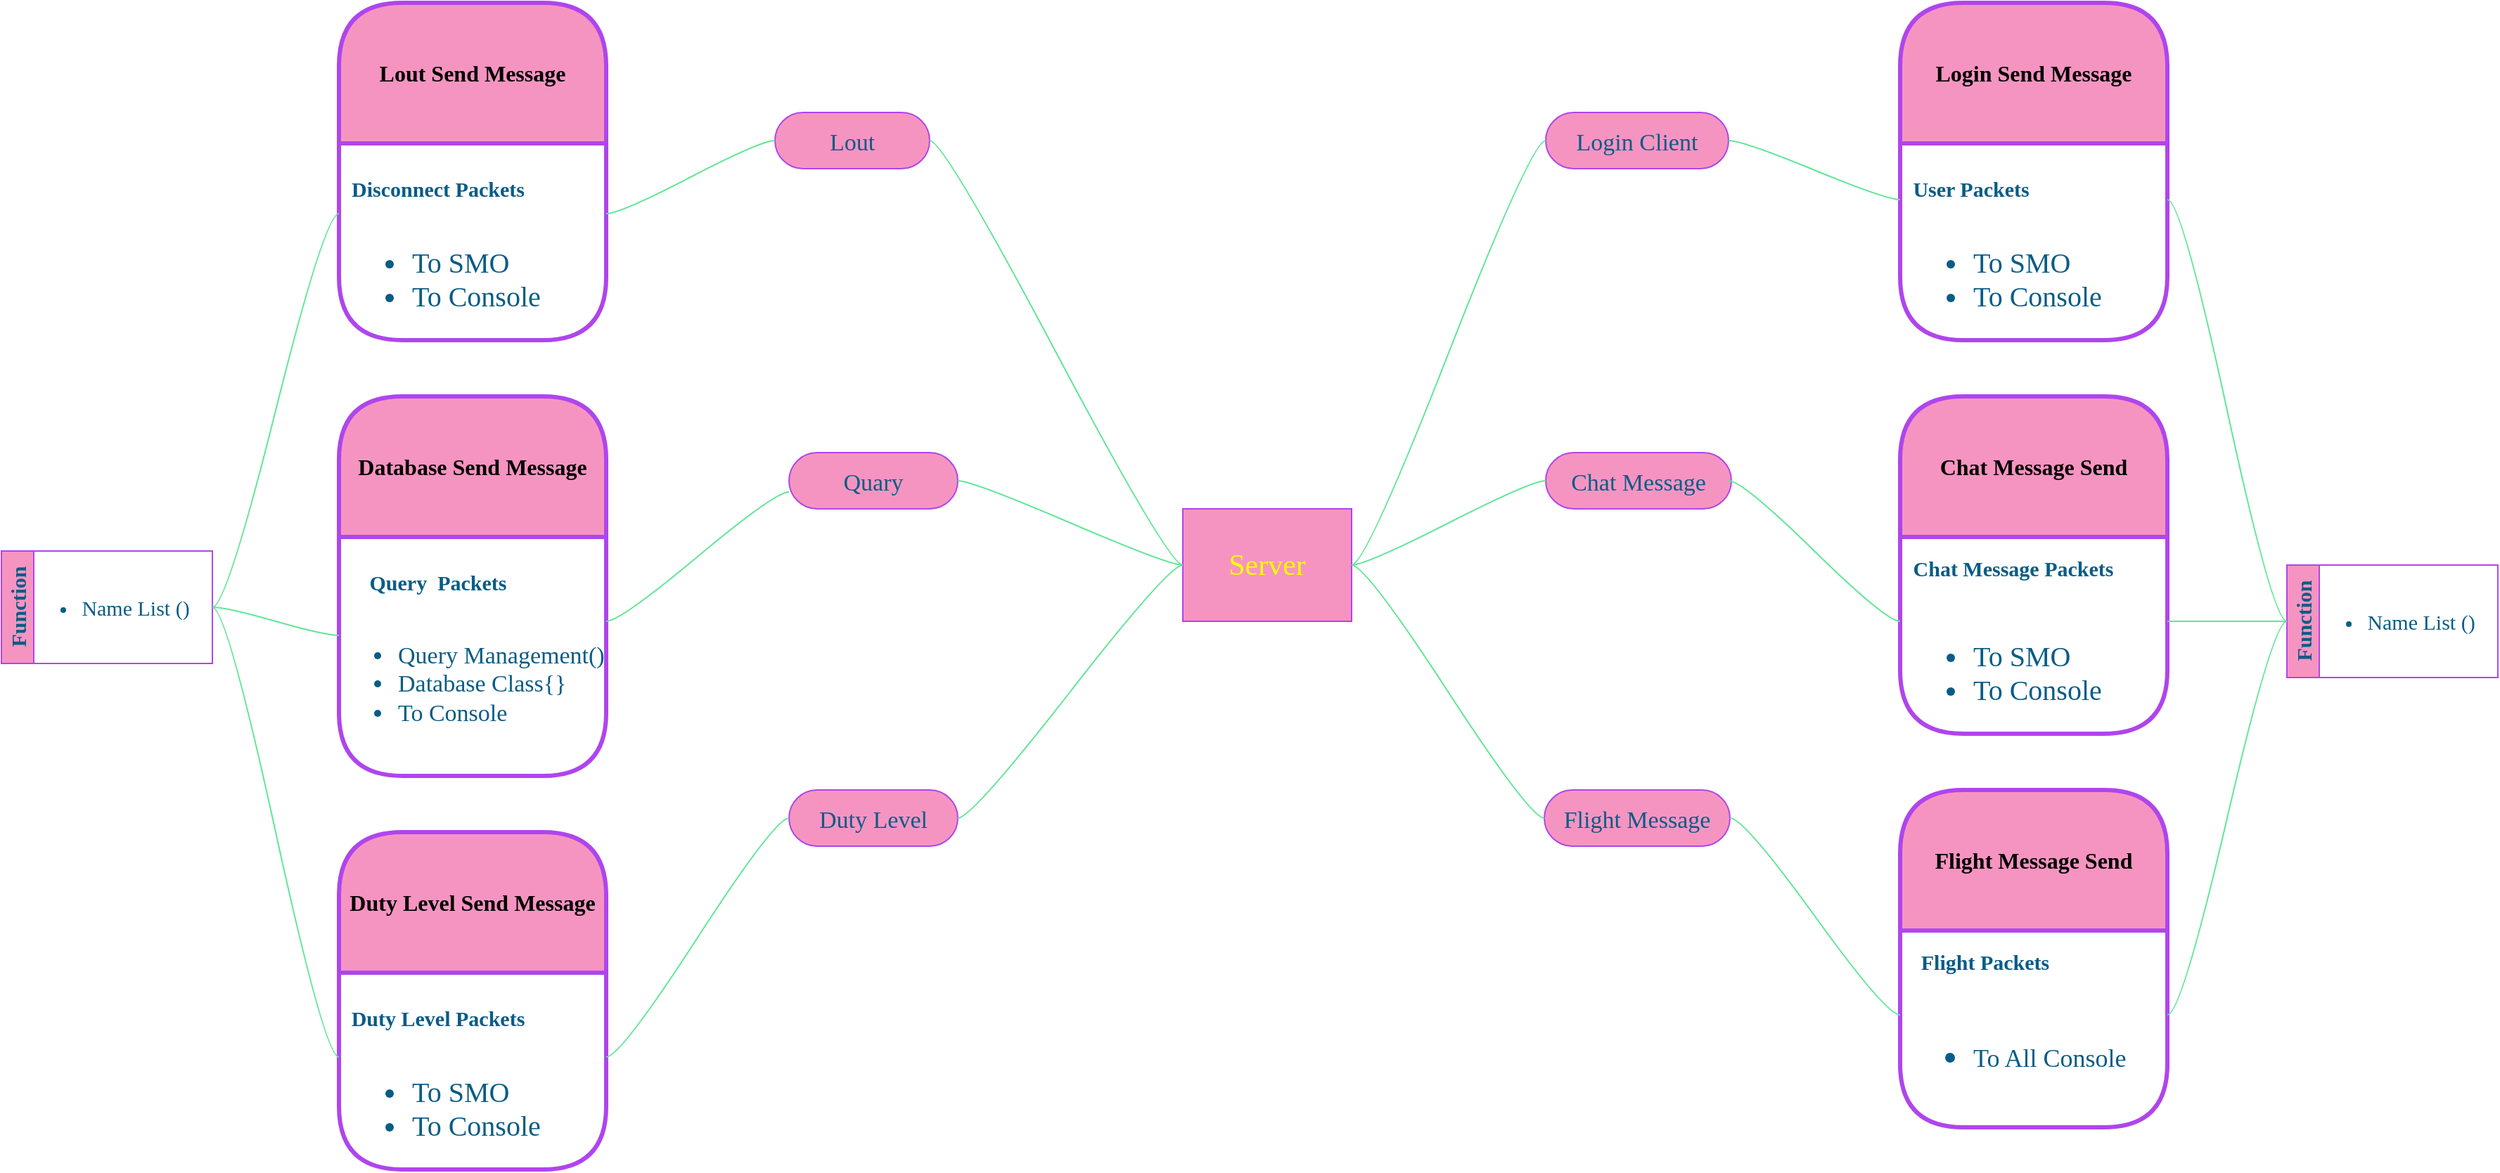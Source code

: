 <mxfile version="21.1.0" type="github">
  <diagram name="Page-1" id="bAOEKJxd3ny5SrGRP7Mj">
    <mxGraphModel dx="2643" dy="1004" grid="1" gridSize="10" guides="1" tooltips="1" connect="1" arrows="1" fold="1" page="1" pageScale="1" pageWidth="850" pageHeight="1100" math="0" shadow="0">
      <root>
        <mxCell id="0" />
        <mxCell id="1" parent="0" />
        <mxCell id="bKUGKawzWNfGjyrWsH9--1" value="&lt;font color=&quot;#ffff00&quot; style=&quot;font-size: 21px;&quot; face=&quot;Times New Roman&quot;&gt;Server&lt;/font&gt;" style="rounded=0;whiteSpace=wrap;html=1;fillColor=#F694C1;fontColor=#095C86;strokeColor=#AF45ED;labelBackgroundColor=none;" parent="1" vertex="1">
          <mxGeometry x="610" y="490" width="120" height="80" as="geometry" />
        </mxCell>
        <mxCell id="mgmhyLu-sJYLk8bGwXBp-1" value="&lt;span style=&quot;font-size: 17px;&quot;&gt;Login Client&lt;/span&gt;" style="whiteSpace=wrap;html=1;rounded=1;arcSize=50;align=center;verticalAlign=middle;strokeWidth=1;autosize=1;spacing=4;treeFolding=1;treeMoving=1;newEdgeStyle={&quot;edgeStyle&quot;:&quot;entityRelationEdgeStyle&quot;,&quot;startArrow&quot;:&quot;none&quot;,&quot;endArrow&quot;:&quot;none&quot;,&quot;segment&quot;:10,&quot;curved&quot;:1};fontFamily=Times New Roman;fontSize=21;fontColor=#095C86;labelBackgroundColor=none;fillColor=#F694C1;strokeColor=#AF45ED;" parent="1" vertex="1">
          <mxGeometry x="868" y="208" width="130" height="40" as="geometry" />
        </mxCell>
        <mxCell id="mgmhyLu-sJYLk8bGwXBp-2" value="" style="edgeStyle=entityRelationEdgeStyle;startArrow=none;endArrow=none;segment=10;curved=1;rounded=0;fontFamily=Times New Roman;fontSize=21;fontColor=default;exitX=1;exitY=0.5;exitDx=0;exitDy=0;labelBackgroundColor=none;strokeColor=#60E696;" parent="1" source="bKUGKawzWNfGjyrWsH9--1" target="mgmhyLu-sJYLk8bGwXBp-1" edge="1">
          <mxGeometry relative="1" as="geometry">
            <mxPoint x="820" y="290" as="sourcePoint" />
          </mxGeometry>
        </mxCell>
        <mxCell id="mgmhyLu-sJYLk8bGwXBp-3" value="&lt;span style=&quot;font-size: 17px;&quot;&gt;Chat Message&lt;/span&gt;" style="whiteSpace=wrap;html=1;rounded=1;arcSize=50;align=center;verticalAlign=middle;strokeWidth=1;autosize=1;spacing=4;treeFolding=1;treeMoving=1;newEdgeStyle={&quot;edgeStyle&quot;:&quot;entityRelationEdgeStyle&quot;,&quot;startArrow&quot;:&quot;none&quot;,&quot;endArrow&quot;:&quot;none&quot;,&quot;segment&quot;:10,&quot;curved&quot;:1};fontFamily=Times New Roman;fontSize=21;fontColor=#095C86;labelBackgroundColor=none;fillColor=#F694C1;strokeColor=#AF45ED;" parent="1" vertex="1">
          <mxGeometry x="868" y="450" width="132" height="40" as="geometry" />
        </mxCell>
        <mxCell id="mgmhyLu-sJYLk8bGwXBp-4" value="" style="edgeStyle=entityRelationEdgeStyle;startArrow=none;endArrow=none;segment=10;curved=1;rounded=0;fontFamily=Times New Roman;fontSize=21;fontColor=default;exitX=1;exitY=0.5;exitDx=0;exitDy=0;entryX=0;entryY=0.5;entryDx=0;entryDy=0;labelBackgroundColor=none;strokeColor=#60E696;" parent="1" source="bKUGKawzWNfGjyrWsH9--1" target="mgmhyLu-sJYLk8bGwXBp-3" edge="1">
          <mxGeometry relative="1" as="geometry">
            <mxPoint x="740" y="540" as="sourcePoint" />
            <mxPoint x="878" y="238" as="targetPoint" />
          </mxGeometry>
        </mxCell>
        <mxCell id="mgmhyLu-sJYLk8bGwXBp-5" value="&lt;span style=&quot;font-size: 17px;&quot;&gt;Flight Message&lt;/span&gt;" style="whiteSpace=wrap;html=1;rounded=1;arcSize=50;align=center;verticalAlign=middle;strokeWidth=1;autosize=1;spacing=4;treeFolding=1;treeMoving=1;newEdgeStyle={&quot;edgeStyle&quot;:&quot;entityRelationEdgeStyle&quot;,&quot;startArrow&quot;:&quot;none&quot;,&quot;endArrow&quot;:&quot;none&quot;,&quot;segment&quot;:10,&quot;curved&quot;:1};fontFamily=Times New Roman;fontSize=21;fontColor=#095C86;labelBackgroundColor=none;fillColor=#F694C1;strokeColor=#AF45ED;" parent="1" vertex="1">
          <mxGeometry x="867" y="690" width="132" height="40" as="geometry" />
        </mxCell>
        <mxCell id="mgmhyLu-sJYLk8bGwXBp-6" value="" style="edgeStyle=entityRelationEdgeStyle;startArrow=none;endArrow=none;segment=10;curved=1;rounded=0;fontFamily=Times New Roman;fontSize=21;fontColor=default;exitX=1;exitY=0.5;exitDx=0;exitDy=0;entryX=0;entryY=0.5;entryDx=0;entryDy=0;labelBackgroundColor=none;strokeColor=#60E696;" parent="1" source="bKUGKawzWNfGjyrWsH9--1" target="mgmhyLu-sJYLk8bGwXBp-5" edge="1">
          <mxGeometry relative="1" as="geometry">
            <mxPoint x="721" y="650" as="sourcePoint" />
            <mxPoint x="859" y="510" as="targetPoint" />
          </mxGeometry>
        </mxCell>
        <mxCell id="mgmhyLu-sJYLk8bGwXBp-7" value="&lt;span style=&quot;font-size: 17px;&quot;&gt;Lout&lt;/span&gt;" style="whiteSpace=wrap;html=1;rounded=1;arcSize=50;align=center;verticalAlign=middle;strokeWidth=1;autosize=1;spacing=4;treeFolding=1;treeMoving=1;newEdgeStyle={&quot;edgeStyle&quot;:&quot;entityRelationEdgeStyle&quot;,&quot;startArrow&quot;:&quot;none&quot;,&quot;endArrow&quot;:&quot;none&quot;,&quot;segment&quot;:10,&quot;curved&quot;:1};fontFamily=Times New Roman;fontSize=21;fontColor=#095C86;labelBackgroundColor=none;fillColor=#F694C1;strokeColor=#AF45ED;" parent="1" vertex="1">
          <mxGeometry x="320" y="208" width="110" height="40" as="geometry" />
        </mxCell>
        <mxCell id="mgmhyLu-sJYLk8bGwXBp-9" value="" style="edgeStyle=entityRelationEdgeStyle;startArrow=none;endArrow=none;segment=10;curved=1;rounded=0;fontFamily=Times New Roman;fontSize=21;fontColor=default;exitX=0;exitY=0.5;exitDx=0;exitDy=0;entryX=1;entryY=0.5;entryDx=0;entryDy=0;labelBackgroundColor=none;strokeColor=#60E696;" parent="1" source="bKUGKawzWNfGjyrWsH9--1" target="mgmhyLu-sJYLk8bGwXBp-7" edge="1">
          <mxGeometry relative="1" as="geometry">
            <mxPoint x="356" y="622" as="sourcePoint" />
            <mxPoint x="494" y="320" as="targetPoint" />
          </mxGeometry>
        </mxCell>
        <mxCell id="mgmhyLu-sJYLk8bGwXBp-10" value="&lt;span style=&quot;font-size: 17px;&quot;&gt;Quary&lt;/span&gt;" style="whiteSpace=wrap;html=1;rounded=1;arcSize=50;align=center;verticalAlign=middle;strokeWidth=1;autosize=1;spacing=4;treeFolding=1;treeMoving=1;newEdgeStyle={&quot;edgeStyle&quot;:&quot;entityRelationEdgeStyle&quot;,&quot;startArrow&quot;:&quot;none&quot;,&quot;endArrow&quot;:&quot;none&quot;,&quot;segment&quot;:10,&quot;curved&quot;:1};fontFamily=Times New Roman;fontSize=21;fontColor=#095C86;labelBackgroundColor=none;fillColor=#F694C1;strokeColor=#AF45ED;" parent="1" vertex="1">
          <mxGeometry x="330" y="450" width="120" height="40" as="geometry" />
        </mxCell>
        <mxCell id="mgmhyLu-sJYLk8bGwXBp-14" value="" style="edgeStyle=entityRelationEdgeStyle;startArrow=none;endArrow=none;segment=10;curved=1;rounded=0;fontFamily=Times New Roman;fontSize=21;fontColor=default;exitX=1;exitY=0.5;exitDx=0;exitDy=0;entryX=0;entryY=0.5;entryDx=0;entryDy=0;labelBackgroundColor=none;strokeColor=#60E696;" parent="1" source="mgmhyLu-sJYLk8bGwXBp-10" target="bKUGKawzWNfGjyrWsH9--1" edge="1">
          <mxGeometry relative="1" as="geometry">
            <mxPoint x="435" y="390" as="sourcePoint" />
            <mxPoint x="573" y="370" as="targetPoint" />
          </mxGeometry>
        </mxCell>
        <mxCell id="mgmhyLu-sJYLk8bGwXBp-15" value="&lt;span style=&quot;font-size: 17px;&quot;&gt;Duty Level&lt;/span&gt;" style="whiteSpace=wrap;html=1;rounded=1;arcSize=50;align=center;verticalAlign=middle;strokeWidth=1;autosize=1;spacing=4;treeFolding=1;treeMoving=1;newEdgeStyle={&quot;edgeStyle&quot;:&quot;entityRelationEdgeStyle&quot;,&quot;startArrow&quot;:&quot;none&quot;,&quot;endArrow&quot;:&quot;none&quot;,&quot;segment&quot;:10,&quot;curved&quot;:1};fontFamily=Times New Roman;fontSize=21;fontColor=#095C86;labelBackgroundColor=none;fillColor=#F694C1;strokeColor=#AF45ED;" parent="1" vertex="1">
          <mxGeometry x="330" y="690" width="120" height="40" as="geometry" />
        </mxCell>
        <mxCell id="mgmhyLu-sJYLk8bGwXBp-16" value="" style="edgeStyle=entityRelationEdgeStyle;startArrow=none;endArrow=none;segment=10;curved=1;rounded=0;fontFamily=Times New Roman;fontSize=21;fontColor=default;exitX=1;exitY=0.5;exitDx=0;exitDy=0;entryX=0;entryY=0.5;entryDx=0;entryDy=0;labelBackgroundColor=none;strokeColor=#60E696;" parent="1" source="mgmhyLu-sJYLk8bGwXBp-15" target="bKUGKawzWNfGjyrWsH9--1" edge="1">
          <mxGeometry relative="1" as="geometry">
            <mxPoint x="455" y="710" as="sourcePoint" />
            <mxPoint x="630" y="850" as="targetPoint" />
          </mxGeometry>
        </mxCell>
        <mxCell id="mgmhyLu-sJYLk8bGwXBp-17" value="&lt;font color=&quot;#000000&quot;&gt;&lt;span style=&quot;font-size: 16px;&quot;&gt;Login Send Message&lt;/span&gt;&lt;/font&gt;" style="swimlane;whiteSpace=wrap;html=1;rounded=1;shadow=0;glass=0;sketch=0;fontFamily=Times New Roman;fontSize=19;startSize=100;fillColor=#F694C1;fontColor=#095C86;strokeColor=#AF45ED;strokeWidth=3;labelBackgroundColor=none;" parent="1" vertex="1">
          <mxGeometry x="1120" y="130" width="190" height="240" as="geometry">
            <mxRectangle x="30" y="250" width="260" height="100" as="alternateBounds" />
          </mxGeometry>
        </mxCell>
        <mxCell id="mgmhyLu-sJYLk8bGwXBp-23" value="&lt;b style=&quot;&quot;&gt;&lt;font style=&quot;font-size: 15px;&quot;&gt;User Packets&lt;/font&gt;&lt;/b&gt;" style="text;strokeColor=none;fillColor=none;html=1;fontSize=24;fontStyle=1;verticalAlign=middle;align=center;rounded=1;shadow=0;glass=0;sketch=0;fontFamily=Times New Roman;fontColor=#095C86;labelBackgroundColor=none;" parent="mgmhyLu-sJYLk8bGwXBp-17" vertex="1">
          <mxGeometry y="110" width="100" height="40" as="geometry" />
        </mxCell>
        <mxCell id="mgmhyLu-sJYLk8bGwXBp-19" value="&lt;ul style=&quot;font-size: 20px;&quot;&gt;&lt;li&gt;To SMO&lt;/li&gt;&lt;li&gt;To Console&lt;/li&gt;&lt;/ul&gt;" style="text;strokeColor=none;fillColor=none;html=1;whiteSpace=wrap;verticalAlign=middle;overflow=hidden;rounded=1;shadow=0;glass=0;sketch=0;fontFamily=Times New Roman;fontSize=22;fontColor=#095C86;labelBackgroundColor=none;" parent="mgmhyLu-sJYLk8bGwXBp-17" vertex="1">
          <mxGeometry x="10" y="150" width="150" height="70" as="geometry" />
        </mxCell>
        <mxCell id="mgmhyLu-sJYLk8bGwXBp-25" value="" style="edgeStyle=entityRelationEdgeStyle;startArrow=none;endArrow=none;segment=10;curved=1;rounded=0;fontFamily=Times New Roman;fontSize=21;fontColor=default;exitX=1;exitY=0.5;exitDx=0;exitDy=0;entryX=0;entryY=0.75;entryDx=0;entryDy=0;labelBackgroundColor=none;strokeColor=#60E696;" parent="1" source="mgmhyLu-sJYLk8bGwXBp-1" target="mgmhyLu-sJYLk8bGwXBp-23" edge="1">
          <mxGeometry relative="1" as="geometry">
            <mxPoint x="998" y="220" as="sourcePoint" />
            <mxPoint x="1120" y="270" as="targetPoint" />
          </mxGeometry>
        </mxCell>
        <mxCell id="mgmhyLu-sJYLk8bGwXBp-26" value="&lt;font color=&quot;#000000&quot;&gt;&lt;span style=&quot;font-size: 16px;&quot;&gt;Chat Message Send&lt;/span&gt;&lt;/font&gt;" style="swimlane;whiteSpace=wrap;html=1;rounded=1;shadow=0;glass=0;sketch=0;fontFamily=Times New Roman;fontSize=19;startSize=100;fillColor=#F694C1;fontColor=#095C86;strokeColor=#AF45ED;strokeWidth=3;labelBackgroundColor=none;" parent="1" vertex="1">
          <mxGeometry x="1120" y="410" width="190" height="240" as="geometry">
            <mxRectangle x="30" y="250" width="260" height="100" as="alternateBounds" />
          </mxGeometry>
        </mxCell>
        <mxCell id="mgmhyLu-sJYLk8bGwXBp-27" value="&lt;b style=&quot;&quot;&gt;&lt;font style=&quot;font-size: 15px;&quot;&gt;Chat Message Packets&lt;/font&gt;&lt;/b&gt;" style="text;strokeColor=none;fillColor=none;html=1;fontSize=24;fontStyle=1;verticalAlign=middle;align=center;rounded=1;shadow=0;glass=0;sketch=0;fontFamily=Times New Roman;fontColor=#095C86;labelBackgroundColor=none;" parent="mgmhyLu-sJYLk8bGwXBp-26" vertex="1">
          <mxGeometry x="30" y="100" width="100" height="40" as="geometry" />
        </mxCell>
        <mxCell id="mgmhyLu-sJYLk8bGwXBp-28" value="&lt;ul style=&quot;font-size: 20px;&quot;&gt;&lt;li&gt;To SMO&lt;/li&gt;&lt;li&gt;To Console&lt;/li&gt;&lt;/ul&gt;" style="text;strokeColor=none;fillColor=none;html=1;whiteSpace=wrap;verticalAlign=middle;overflow=hidden;rounded=1;shadow=0;glass=0;sketch=0;fontFamily=Times New Roman;fontSize=22;fontColor=#095C86;labelBackgroundColor=none;" parent="mgmhyLu-sJYLk8bGwXBp-26" vertex="1">
          <mxGeometry x="10" y="150" width="160" height="80" as="geometry" />
        </mxCell>
        <mxCell id="mgmhyLu-sJYLk8bGwXBp-29" value="" style="edgeStyle=entityRelationEdgeStyle;startArrow=none;endArrow=none;segment=10;curved=1;rounded=0;fontFamily=Times New Roman;fontSize=21;fontColor=default;exitX=1;exitY=0.5;exitDx=0;exitDy=0;labelBackgroundColor=none;strokeColor=#60E696;" parent="1" edge="1">
          <mxGeometry relative="1" as="geometry">
            <mxPoint x="998" y="470" as="sourcePoint" />
            <mxPoint x="1120" y="570" as="targetPoint" />
          </mxGeometry>
        </mxCell>
        <mxCell id="mgmhyLu-sJYLk8bGwXBp-30" value="Function" style="swimlane;horizontal=0;whiteSpace=wrap;html=1;fontFamily=Times New Roman;fontSize=15;fontColor=#095C86;labelBackgroundColor=none;fillColor=#F694C1;strokeColor=#AF45ED;" parent="1" vertex="1">
          <mxGeometry x="1395" y="530" width="150" height="80" as="geometry" />
        </mxCell>
        <mxCell id="mgmhyLu-sJYLk8bGwXBp-31" value="&lt;ul&gt;&lt;li&gt;Name List ()&lt;/li&gt;&lt;/ul&gt;" style="text;html=1;align=center;verticalAlign=middle;resizable=0;points=[];autosize=1;strokeColor=none;fillColor=none;fontSize=15;fontFamily=Times New Roman;fontColor=#095C86;labelBackgroundColor=none;" parent="mgmhyLu-sJYLk8bGwXBp-30" vertex="1">
          <mxGeometry x="5" y="10" width="140" height="60" as="geometry" />
        </mxCell>
        <mxCell id="mgmhyLu-sJYLk8bGwXBp-33" value="" style="edgeStyle=entityRelationEdgeStyle;startArrow=none;endArrow=none;segment=10;curved=1;rounded=0;fontFamily=Times New Roman;fontSize=21;fontColor=default;exitX=1;exitY=0.5;exitDx=0;exitDy=0;entryX=0;entryY=0.5;entryDx=0;entryDy=0;labelBackgroundColor=none;strokeColor=#60E696;" parent="1" target="mgmhyLu-sJYLk8bGwXBp-30" edge="1">
          <mxGeometry relative="1" as="geometry">
            <mxPoint x="1310" y="270" as="sourcePoint" />
            <mxPoint x="1432" y="370" as="targetPoint" />
          </mxGeometry>
        </mxCell>
        <mxCell id="mgmhyLu-sJYLk8bGwXBp-34" value="" style="edgeStyle=entityRelationEdgeStyle;startArrow=none;endArrow=none;segment=10;curved=1;rounded=0;fontFamily=Times New Roman;fontSize=21;fontColor=default;labelBackgroundColor=none;strokeColor=#60E696;" parent="1" edge="1">
          <mxGeometry relative="1" as="geometry">
            <mxPoint x="1310" y="570" as="sourcePoint" />
            <mxPoint x="1395" y="570" as="targetPoint" />
          </mxGeometry>
        </mxCell>
        <mxCell id="mgmhyLu-sJYLk8bGwXBp-35" value="&lt;font color=&quot;#000000&quot;&gt;&lt;span style=&quot;font-size: 16px;&quot;&gt;Flight Message Send&lt;/span&gt;&lt;/font&gt;" style="swimlane;whiteSpace=wrap;html=1;rounded=1;shadow=0;glass=0;sketch=0;fontFamily=Times New Roman;fontSize=19;startSize=100;fillColor=#F694C1;strokeColor=#AF45ED;strokeWidth=3;labelBackgroundColor=none;fontColor=#095C86;" parent="1" vertex="1">
          <mxGeometry x="1120" y="690" width="190" height="240" as="geometry">
            <mxRectangle x="30" y="250" width="260" height="100" as="alternateBounds" />
          </mxGeometry>
        </mxCell>
        <mxCell id="mgmhyLu-sJYLk8bGwXBp-36" value="&lt;b style=&quot;&quot;&gt;&lt;font style=&quot;font-size: 15px;&quot;&gt;Flight Packets&lt;/font&gt;&lt;/b&gt;" style="text;strokeColor=none;fillColor=none;html=1;fontSize=24;fontStyle=1;verticalAlign=middle;align=center;rounded=1;shadow=0;glass=0;sketch=0;fontFamily=Times New Roman;fontColor=#095C86;labelBackgroundColor=none;" parent="mgmhyLu-sJYLk8bGwXBp-35" vertex="1">
          <mxGeometry x="10" y="100" width="100" height="40" as="geometry" />
        </mxCell>
        <mxCell id="mgmhyLu-sJYLk8bGwXBp-37" value="&lt;ul style=&quot;&quot;&gt;&lt;li style=&quot;&quot;&gt;&lt;font style=&quot;font-size: 18px;&quot;&gt;To All Console&lt;/font&gt;&lt;/li&gt;&lt;/ul&gt;" style="text;strokeColor=none;fillColor=none;html=1;whiteSpace=wrap;verticalAlign=middle;overflow=hidden;rounded=1;shadow=0;glass=0;sketch=0;fontFamily=Times New Roman;fontSize=22;fontColor=#095C86;labelBackgroundColor=none;" parent="mgmhyLu-sJYLk8bGwXBp-35" vertex="1">
          <mxGeometry x="10" y="150" width="160" height="80" as="geometry" />
        </mxCell>
        <mxCell id="mgmhyLu-sJYLk8bGwXBp-38" value="" style="edgeStyle=entityRelationEdgeStyle;startArrow=none;endArrow=none;segment=10;curved=1;rounded=0;fontFamily=Times New Roman;fontSize=21;fontColor=default;exitX=1;exitY=0.5;exitDx=0;exitDy=0;labelBackgroundColor=none;strokeColor=#60E696;" parent="1" edge="1">
          <mxGeometry relative="1" as="geometry">
            <mxPoint x="999" y="710" as="sourcePoint" />
            <mxPoint x="1120" y="850" as="targetPoint" />
          </mxGeometry>
        </mxCell>
        <mxCell id="mgmhyLu-sJYLk8bGwXBp-39" value="" style="edgeStyle=entityRelationEdgeStyle;startArrow=none;endArrow=none;segment=10;curved=1;rounded=0;fontFamily=Times New Roman;fontSize=21;fontColor=default;entryX=0;entryY=0.5;entryDx=0;entryDy=0;labelBackgroundColor=none;strokeColor=#60E696;" parent="1" target="mgmhyLu-sJYLk8bGwXBp-30" edge="1">
          <mxGeometry relative="1" as="geometry">
            <mxPoint x="1310" y="850" as="sourcePoint" />
            <mxPoint x="1501" y="960" as="targetPoint" />
          </mxGeometry>
        </mxCell>
        <mxCell id="mgmhyLu-sJYLk8bGwXBp-40" value="&lt;font color=&quot;#000000&quot;&gt;&lt;span style=&quot;font-size: 16px;&quot;&gt;Lout Send Message&lt;/span&gt;&lt;/font&gt;" style="swimlane;whiteSpace=wrap;html=1;rounded=1;shadow=0;glass=0;sketch=0;fontFamily=Times New Roman;fontSize=19;startSize=100;fillColor=#F694C1;strokeColor=#AF45ED;strokeWidth=3;labelBackgroundColor=none;fontColor=#095C86;" parent="1" vertex="1">
          <mxGeometry x="10" y="130" width="190" height="240" as="geometry">
            <mxRectangle x="30" y="250" width="260" height="100" as="alternateBounds" />
          </mxGeometry>
        </mxCell>
        <mxCell id="mgmhyLu-sJYLk8bGwXBp-41" value="&lt;b style=&quot;&quot;&gt;&lt;font style=&quot;font-size: 15px;&quot;&gt;Disconnect Packets&lt;/font&gt;&lt;/b&gt;" style="text;strokeColor=none;fillColor=none;html=1;fontSize=24;fontStyle=1;verticalAlign=middle;align=center;rounded=1;shadow=0;glass=0;sketch=0;fontFamily=Times New Roman;fontColor=#095C86;labelBackgroundColor=none;" parent="mgmhyLu-sJYLk8bGwXBp-40" vertex="1">
          <mxGeometry x="20" y="110" width="100" height="40" as="geometry" />
        </mxCell>
        <mxCell id="mgmhyLu-sJYLk8bGwXBp-42" value="&lt;ul style=&quot;font-size: 20px;&quot;&gt;&lt;li&gt;To SMO&lt;/li&gt;&lt;li&gt;To Console&lt;/li&gt;&lt;/ul&gt;" style="text;strokeColor=none;fillColor=none;html=1;whiteSpace=wrap;verticalAlign=middle;overflow=hidden;rounded=1;shadow=0;glass=0;sketch=0;fontFamily=Times New Roman;fontSize=22;fontColor=#095C86;labelBackgroundColor=none;" parent="mgmhyLu-sJYLk8bGwXBp-40" vertex="1">
          <mxGeometry x="10" y="150" width="150" height="70" as="geometry" />
        </mxCell>
        <mxCell id="mgmhyLu-sJYLk8bGwXBp-43" value="" style="edgeStyle=entityRelationEdgeStyle;startArrow=none;endArrow=none;segment=10;curved=1;rounded=0;fontFamily=Times New Roman;fontSize=21;fontColor=default;entryX=0;entryY=0.5;entryDx=0;entryDy=0;labelBackgroundColor=none;strokeColor=#60E696;" parent="1" target="mgmhyLu-sJYLk8bGwXBp-7" edge="1">
          <mxGeometry relative="1" as="geometry">
            <mxPoint x="200" y="280" as="sourcePoint" />
            <mxPoint x="300" y="490.0" as="targetPoint" />
          </mxGeometry>
        </mxCell>
        <mxCell id="mgmhyLu-sJYLk8bGwXBp-44" value="&lt;font color=&quot;#000000&quot;&gt;&lt;span style=&quot;font-size: 16px;&quot;&gt;Database Send Message&lt;/span&gt;&lt;/font&gt;" style="swimlane;whiteSpace=wrap;html=1;rounded=1;shadow=0;glass=0;sketch=0;fontFamily=Times New Roman;fontSize=19;startSize=100;fillColor=#F694C1;strokeColor=#AF45ED;strokeWidth=3;labelBackgroundColor=none;fontColor=#095C86;" parent="1" vertex="1">
          <mxGeometry x="10" y="410" width="190" height="270" as="geometry">
            <mxRectangle x="30" y="250" width="260" height="100" as="alternateBounds" />
          </mxGeometry>
        </mxCell>
        <mxCell id="mgmhyLu-sJYLk8bGwXBp-45" value="&lt;b style=&quot;&quot;&gt;&lt;font style=&quot;font-size: 15px;&quot;&gt;Query&amp;nbsp; Packets&lt;/font&gt;&lt;/b&gt;" style="text;strokeColor=none;fillColor=none;html=1;fontSize=24;fontStyle=1;verticalAlign=middle;align=center;rounded=1;shadow=0;glass=0;sketch=0;fontFamily=Times New Roman;fontColor=#095C86;labelBackgroundColor=none;" parent="mgmhyLu-sJYLk8bGwXBp-44" vertex="1">
          <mxGeometry x="20" y="110" width="100" height="40" as="geometry" />
        </mxCell>
        <mxCell id="mgmhyLu-sJYLk8bGwXBp-46" value="&lt;ul style=&quot;font-size: 17px;&quot;&gt;&lt;li&gt;Query Management()&lt;/li&gt;&lt;li&gt;Database Class{}&lt;/li&gt;&lt;li&gt;To Console&lt;/li&gt;&lt;/ul&gt;" style="text;strokeColor=none;fillColor=none;html=1;whiteSpace=wrap;verticalAlign=middle;overflow=hidden;rounded=1;shadow=0;glass=0;sketch=0;fontFamily=Times New Roman;fontSize=22;fontColor=#095C86;labelBackgroundColor=none;" parent="mgmhyLu-sJYLk8bGwXBp-44" vertex="1">
          <mxGeometry y="150" width="190" height="110" as="geometry" />
        </mxCell>
        <mxCell id="mgmhyLu-sJYLk8bGwXBp-47" value="" style="edgeStyle=entityRelationEdgeStyle;startArrow=none;endArrow=none;segment=10;curved=1;rounded=0;fontFamily=Times New Roman;fontSize=21;fontColor=default;entryX=0;entryY=0.5;entryDx=0;entryDy=0;labelBackgroundColor=none;strokeColor=#60E696;" parent="1" edge="1">
          <mxGeometry relative="1" as="geometry">
            <mxPoint x="200" y="570" as="sourcePoint" />
            <mxPoint x="330" y="478" as="targetPoint" />
          </mxGeometry>
        </mxCell>
        <mxCell id="mgmhyLu-sJYLk8bGwXBp-48" value="&lt;font color=&quot;#000000&quot;&gt;&lt;span style=&quot;font-size: 16px;&quot;&gt;Duty Level Send Message&lt;/span&gt;&lt;/font&gt;" style="swimlane;whiteSpace=wrap;html=1;rounded=1;shadow=0;glass=0;sketch=0;fontFamily=Times New Roman;fontSize=19;startSize=100;fillColor=#F694C1;strokeColor=#AF45ED;strokeWidth=3;labelBackgroundColor=none;fontColor=#095C86;" parent="1" vertex="1">
          <mxGeometry x="10" y="720" width="190" height="240" as="geometry">
            <mxRectangle x="30" y="250" width="260" height="100" as="alternateBounds" />
          </mxGeometry>
        </mxCell>
        <mxCell id="mgmhyLu-sJYLk8bGwXBp-49" value="&lt;b style=&quot;&quot;&gt;&lt;font style=&quot;font-size: 15px;&quot;&gt;Duty Level Packets&lt;/font&gt;&lt;/b&gt;" style="text;strokeColor=none;fillColor=none;html=1;fontSize=24;fontStyle=1;verticalAlign=middle;align=center;rounded=1;shadow=0;glass=0;sketch=0;fontFamily=Times New Roman;fontColor=#095C86;labelBackgroundColor=none;" parent="mgmhyLu-sJYLk8bGwXBp-48" vertex="1">
          <mxGeometry x="20" y="110" width="100" height="40" as="geometry" />
        </mxCell>
        <mxCell id="mgmhyLu-sJYLk8bGwXBp-50" value="&lt;ul style=&quot;font-size: 20px;&quot;&gt;&lt;li&gt;To SMO&lt;/li&gt;&lt;li&gt;To Console&lt;/li&gt;&lt;/ul&gt;" style="text;strokeColor=none;fillColor=none;html=1;whiteSpace=wrap;verticalAlign=middle;overflow=hidden;rounded=1;shadow=0;glass=0;sketch=0;fontFamily=Times New Roman;fontSize=22;fontColor=#095C86;labelBackgroundColor=none;" parent="mgmhyLu-sJYLk8bGwXBp-48" vertex="1">
          <mxGeometry x="10" y="150" width="150" height="70" as="geometry" />
        </mxCell>
        <mxCell id="mgmhyLu-sJYLk8bGwXBp-51" value="" style="edgeStyle=entityRelationEdgeStyle;startArrow=none;endArrow=none;segment=10;curved=1;rounded=0;fontFamily=Times New Roman;fontSize=21;fontColor=default;entryX=0;entryY=0.5;entryDx=0;entryDy=0;labelBackgroundColor=none;strokeColor=#60E696;" parent="1" edge="1">
          <mxGeometry relative="1" as="geometry">
            <mxPoint x="200" y="880" as="sourcePoint" />
            <mxPoint x="330" y="710" as="targetPoint" />
          </mxGeometry>
        </mxCell>
        <mxCell id="mgmhyLu-sJYLk8bGwXBp-52" value="Function" style="swimlane;horizontal=0;whiteSpace=wrap;html=1;fontFamily=Times New Roman;fontSize=15;fontColor=#095C86;labelBackgroundColor=none;fillColor=#F694C1;strokeColor=#AF45ED;" parent="1" vertex="1">
          <mxGeometry x="-230" y="520" width="150" height="80" as="geometry" />
        </mxCell>
        <mxCell id="mgmhyLu-sJYLk8bGwXBp-53" value="&lt;ul&gt;&lt;li&gt;Name List ()&lt;/li&gt;&lt;/ul&gt;" style="text;html=1;align=center;verticalAlign=middle;resizable=0;points=[];autosize=1;strokeColor=none;fillColor=none;fontSize=15;fontFamily=Times New Roman;fontColor=#095C86;labelBackgroundColor=none;" parent="mgmhyLu-sJYLk8bGwXBp-52" vertex="1">
          <mxGeometry x="5" y="10" width="140" height="60" as="geometry" />
        </mxCell>
        <mxCell id="mgmhyLu-sJYLk8bGwXBp-54" value="" style="edgeStyle=entityRelationEdgeStyle;startArrow=none;endArrow=none;segment=10;curved=1;rounded=0;fontFamily=Times New Roman;fontSize=21;fontColor=default;entryX=0;entryY=0.5;entryDx=0;entryDy=0;exitX=1;exitY=0.5;exitDx=0;exitDy=0;labelBackgroundColor=none;strokeColor=#60E696;" parent="1" source="mgmhyLu-sJYLk8bGwXBp-52" edge="1">
          <mxGeometry relative="1" as="geometry">
            <mxPoint x="-110" y="332.0" as="sourcePoint" />
            <mxPoint x="10" y="280" as="targetPoint" />
          </mxGeometry>
        </mxCell>
        <mxCell id="mgmhyLu-sJYLk8bGwXBp-55" value="" style="edgeStyle=entityRelationEdgeStyle;startArrow=none;endArrow=none;segment=10;curved=1;rounded=0;fontFamily=Times New Roman;fontSize=21;fontColor=default;entryX=0;entryY=0.5;entryDx=0;entryDy=0;exitX=1;exitY=0.5;exitDx=0;exitDy=0;labelBackgroundColor=none;strokeColor=#60E696;" parent="1" source="mgmhyLu-sJYLk8bGwXBp-52" edge="1">
          <mxGeometry relative="1" as="geometry">
            <mxPoint x="-120" y="672.0" as="sourcePoint" />
            <mxPoint x="10" y="580" as="targetPoint" />
          </mxGeometry>
        </mxCell>
        <mxCell id="mgmhyLu-sJYLk8bGwXBp-56" value="" style="edgeStyle=entityRelationEdgeStyle;startArrow=none;endArrow=none;segment=10;curved=1;rounded=0;fontFamily=Times New Roman;fontSize=21;fontColor=default;exitX=1;exitY=0.5;exitDx=0;exitDy=0;labelBackgroundColor=none;strokeColor=#60E696;" parent="1" source="mgmhyLu-sJYLk8bGwXBp-52" edge="1">
          <mxGeometry relative="1" as="geometry">
            <mxPoint x="-150.0" y="690.0" as="sourcePoint" />
            <mxPoint x="10" y="880" as="targetPoint" />
          </mxGeometry>
        </mxCell>
      </root>
    </mxGraphModel>
  </diagram>
</mxfile>
